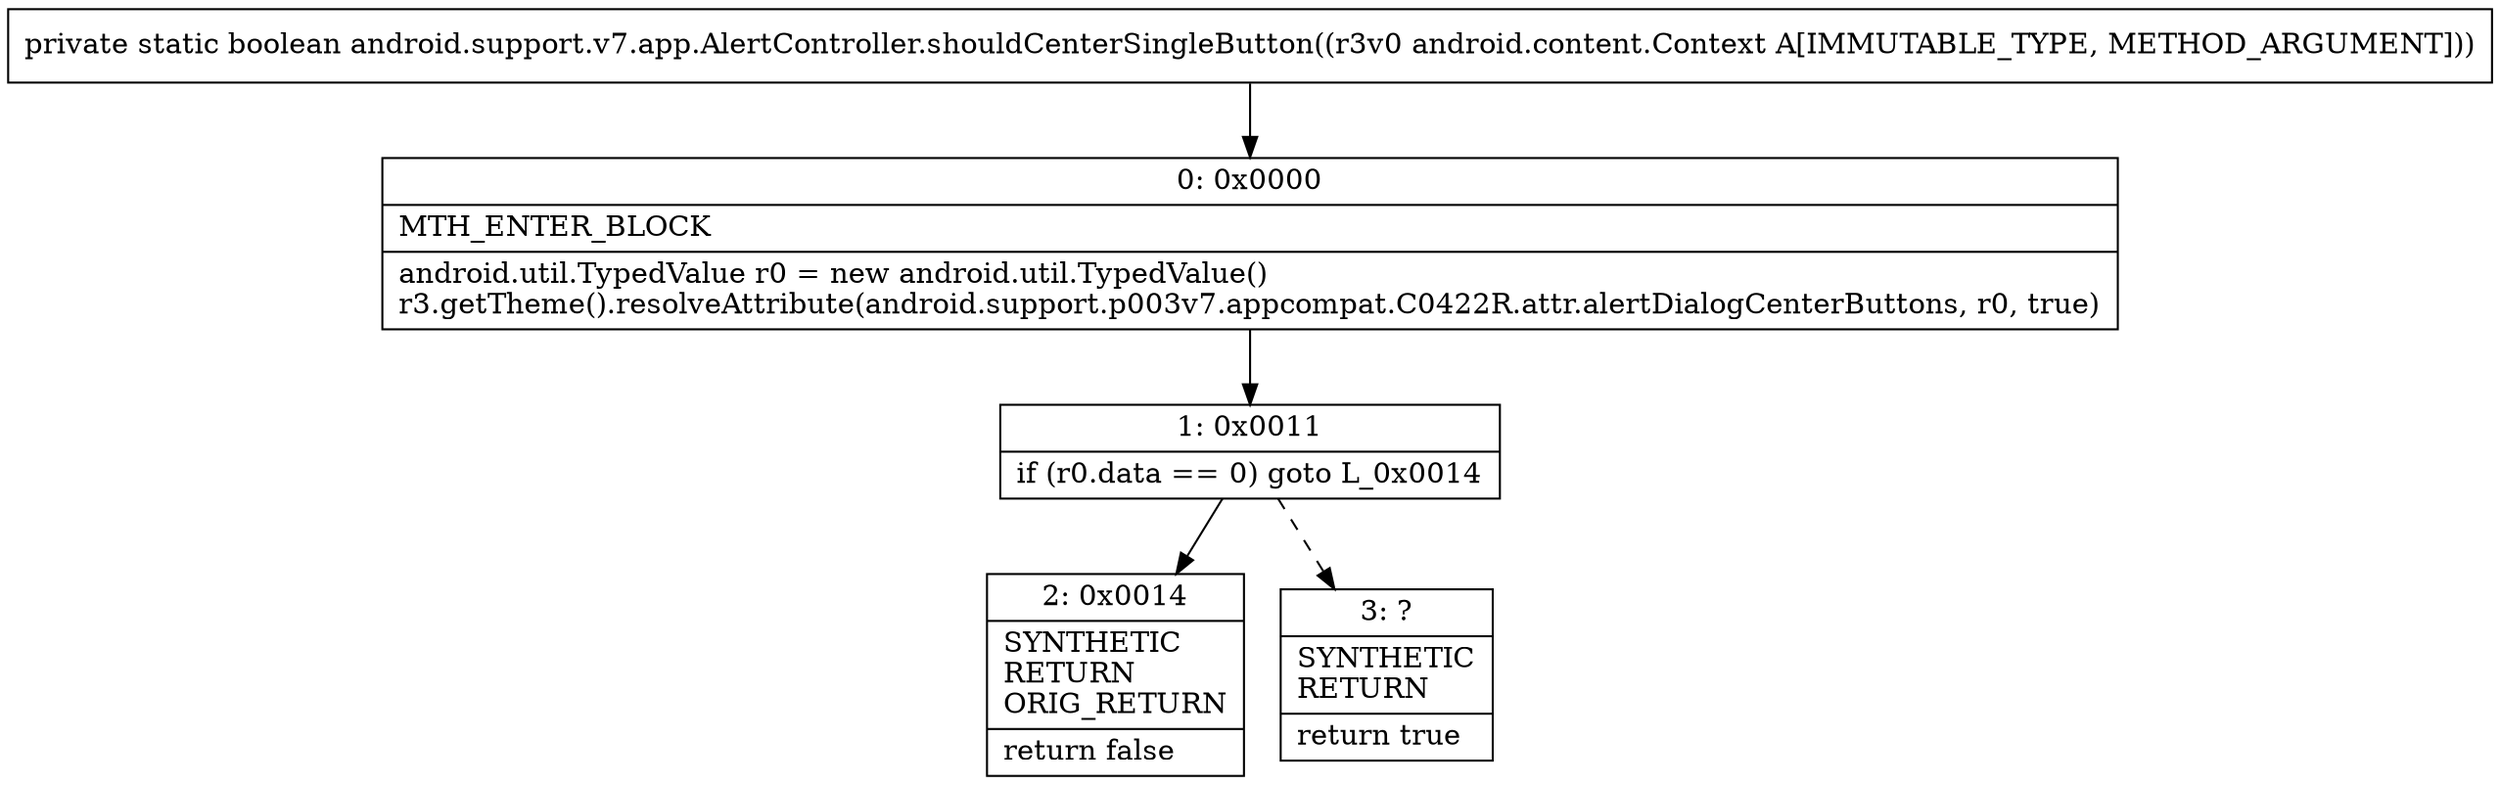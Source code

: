 digraph "CFG forandroid.support.v7.app.AlertController.shouldCenterSingleButton(Landroid\/content\/Context;)Z" {
Node_0 [shape=record,label="{0\:\ 0x0000|MTH_ENTER_BLOCK\l|android.util.TypedValue r0 = new android.util.TypedValue()\lr3.getTheme().resolveAttribute(android.support.p003v7.appcompat.C0422R.attr.alertDialogCenterButtons, r0, true)\l}"];
Node_1 [shape=record,label="{1\:\ 0x0011|if (r0.data == 0) goto L_0x0014\l}"];
Node_2 [shape=record,label="{2\:\ 0x0014|SYNTHETIC\lRETURN\lORIG_RETURN\l|return false\l}"];
Node_3 [shape=record,label="{3\:\ ?|SYNTHETIC\lRETURN\l|return true\l}"];
MethodNode[shape=record,label="{private static boolean android.support.v7.app.AlertController.shouldCenterSingleButton((r3v0 android.content.Context A[IMMUTABLE_TYPE, METHOD_ARGUMENT])) }"];
MethodNode -> Node_0;
Node_0 -> Node_1;
Node_1 -> Node_2;
Node_1 -> Node_3[style=dashed];
}

